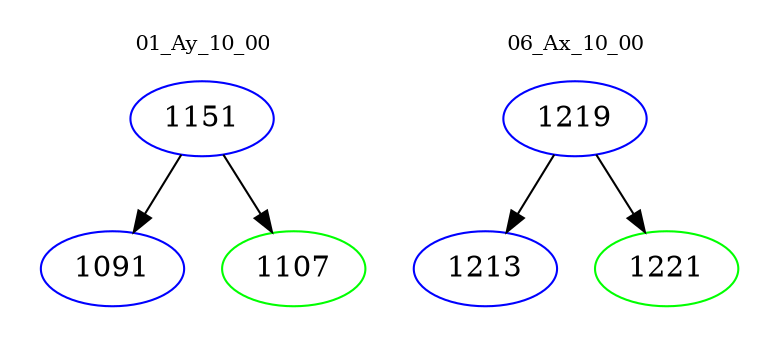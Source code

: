 digraph{
subgraph cluster_0 {
color = white
label = "01_Ay_10_00";
fontsize=10;
T0_1151 [label="1151", color="blue"]
T0_1151 -> T0_1091 [color="black"]
T0_1091 [label="1091", color="blue"]
T0_1151 -> T0_1107 [color="black"]
T0_1107 [label="1107", color="green"]
}
subgraph cluster_1 {
color = white
label = "06_Ax_10_00";
fontsize=10;
T1_1219 [label="1219", color="blue"]
T1_1219 -> T1_1213 [color="black"]
T1_1213 [label="1213", color="blue"]
T1_1219 -> T1_1221 [color="black"]
T1_1221 [label="1221", color="green"]
}
}
